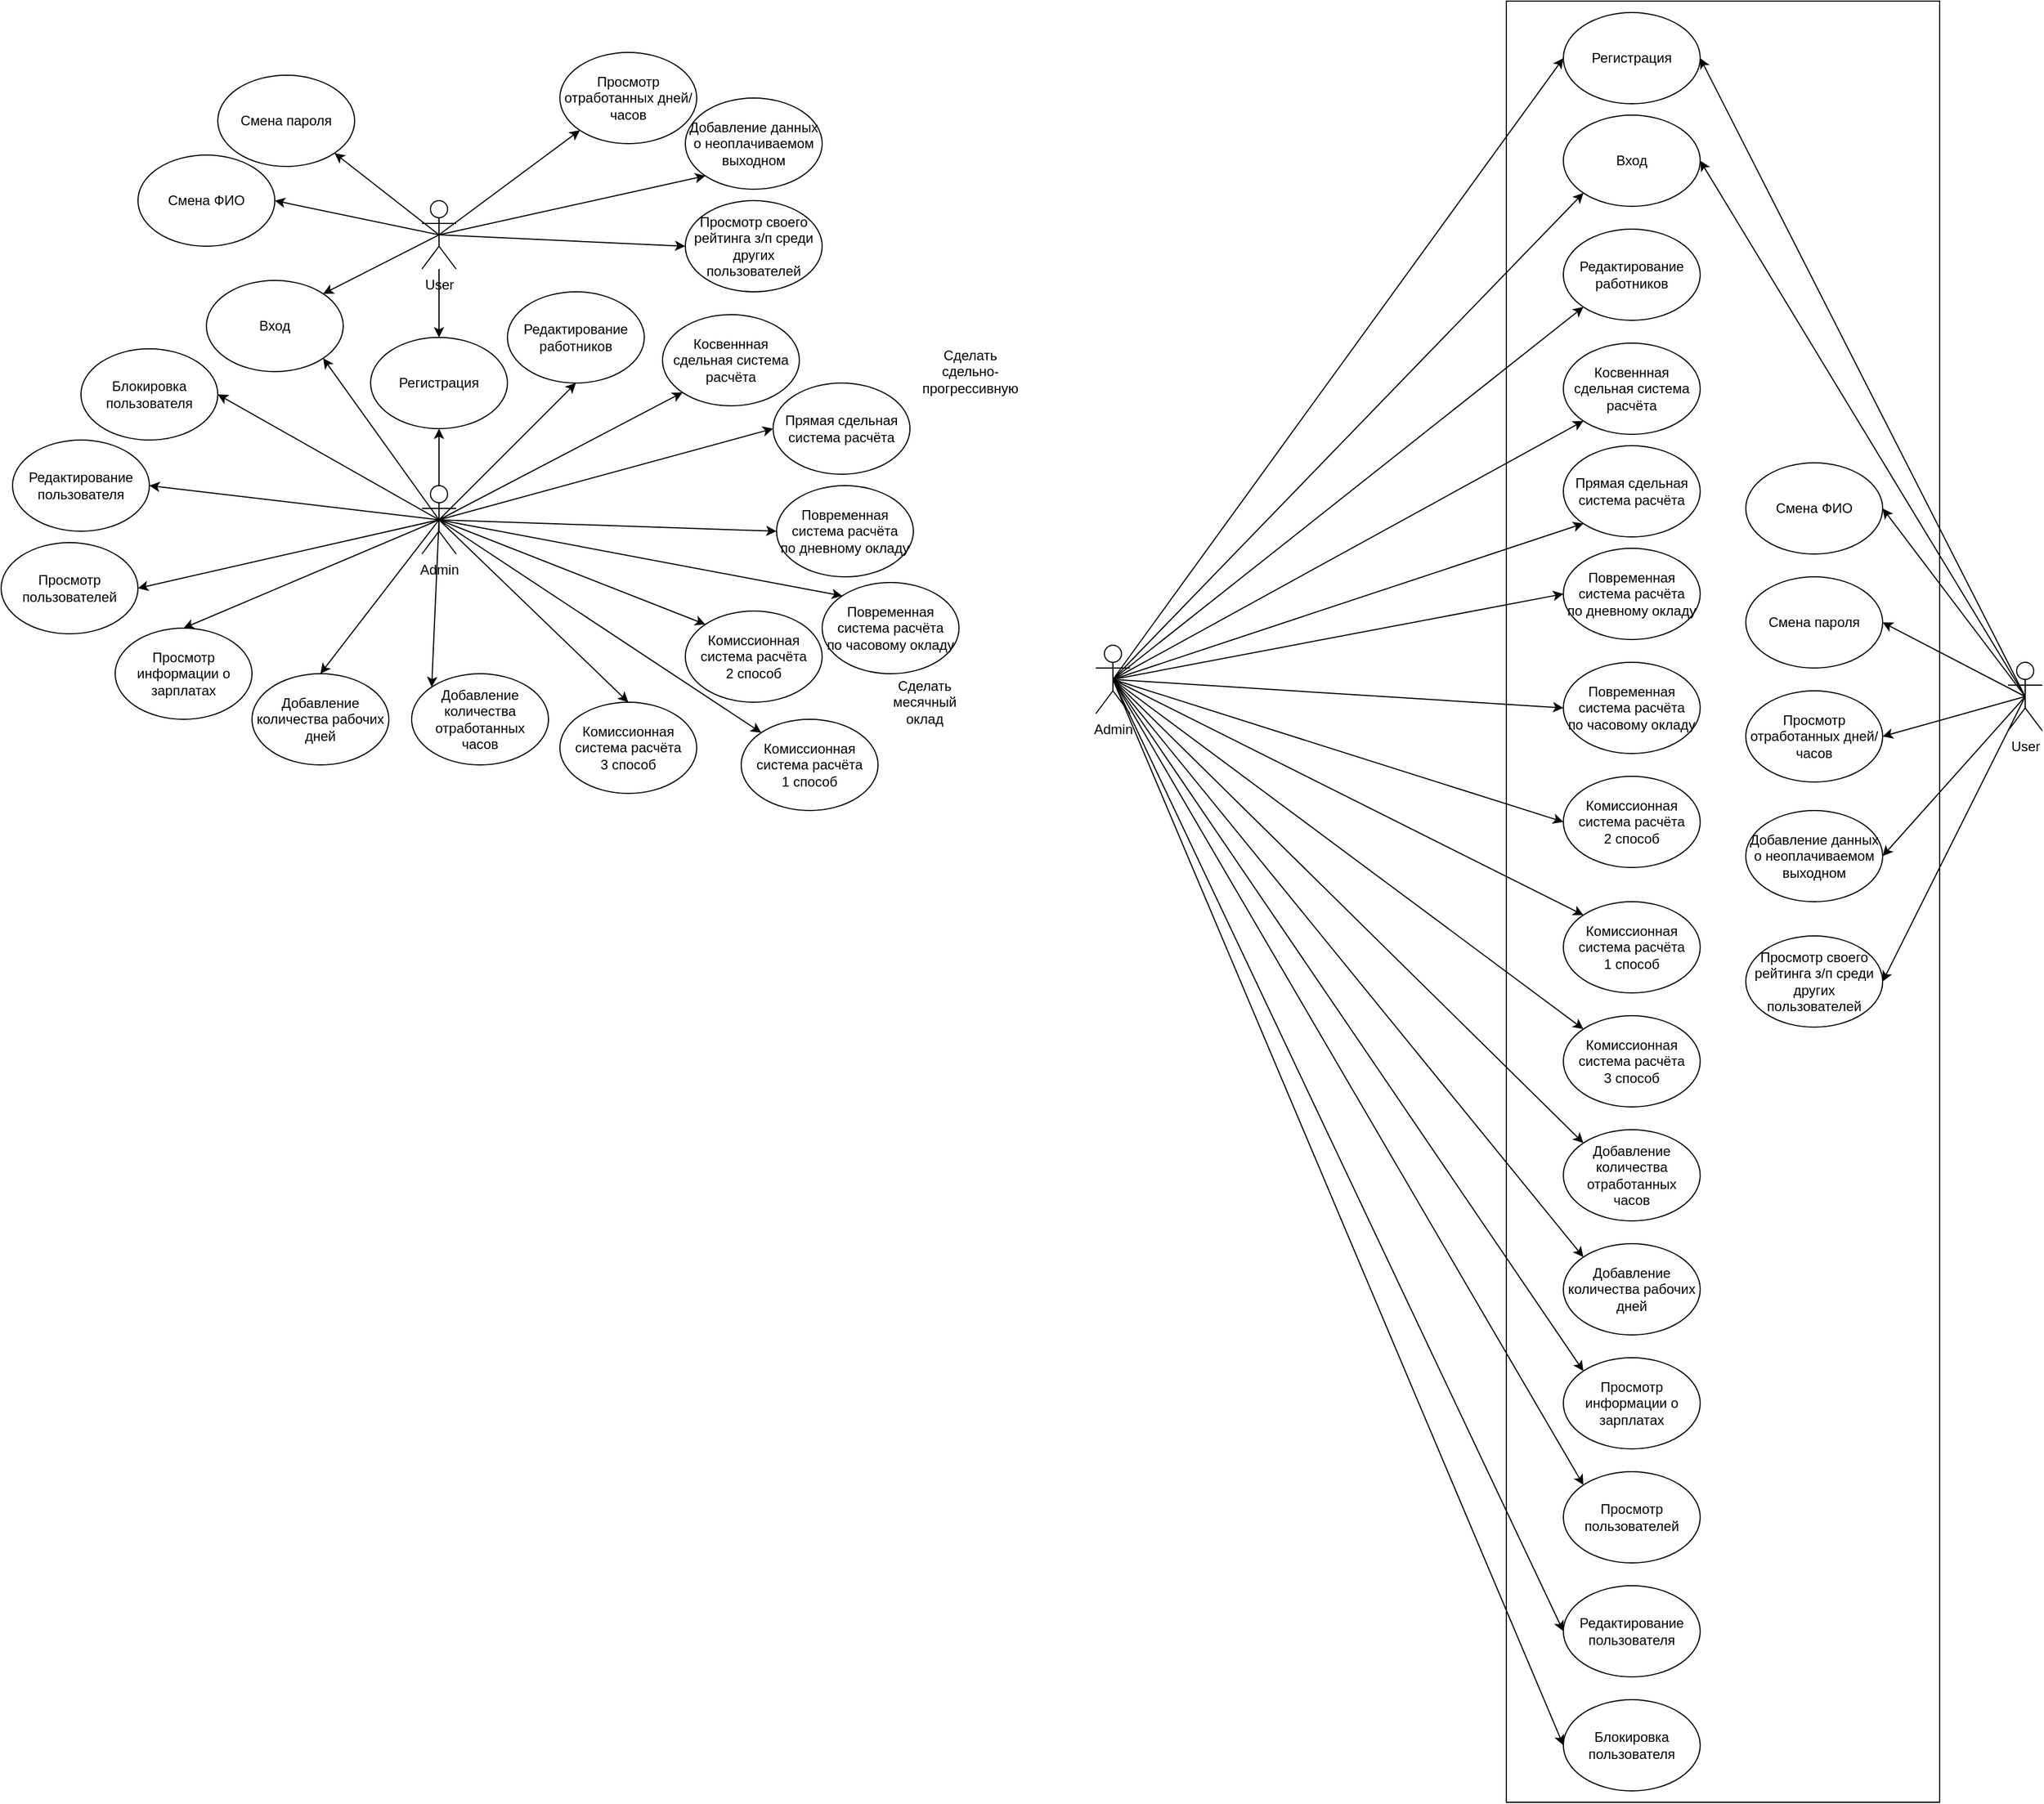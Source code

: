 <mxfile version="13.9.9" type="device"><diagram id="5WgKfqxRBfzXVwesw2fL" name="Страница 1"><mxGraphModel dx="3355" dy="2353" grid="1" gridSize="10" guides="1" tooltips="1" connect="1" arrows="1" fold="1" page="1" pageScale="1" pageWidth="827" pageHeight="1169" math="0" shadow="0"><root><mxCell id="0"/><mxCell id="1" parent="0"/><mxCell id="SXppplTP4fptLqXxS9sR-5" value="" style="edgeStyle=orthogonalEdgeStyle;rounded=0;orthogonalLoop=1;jettySize=auto;html=1;" parent="1" source="SXppplTP4fptLqXxS9sR-1" target="SXppplTP4fptLqXxS9sR-3" edge="1"><mxGeometry relative="1" as="geometry"/></mxCell><mxCell id="SXppplTP4fptLqXxS9sR-1" value="User" style="shape=umlActor;verticalLabelPosition=bottom;verticalAlign=top;html=1;outlineConnect=0;" parent="1" vertex="1"><mxGeometry x="99" y="145" width="30" height="60" as="geometry"/></mxCell><mxCell id="SXppplTP4fptLqXxS9sR-4" value="" style="edgeStyle=orthogonalEdgeStyle;rounded=0;orthogonalLoop=1;jettySize=auto;html=1;" parent="1" source="SXppplTP4fptLqXxS9sR-2" target="SXppplTP4fptLqXxS9sR-3" edge="1"><mxGeometry relative="1" as="geometry"/></mxCell><mxCell id="SXppplTP4fptLqXxS9sR-2" value="Admin" style="shape=umlActor;verticalLabelPosition=bottom;verticalAlign=top;html=1;outlineConnect=0;" parent="1" vertex="1"><mxGeometry x="99" y="395" width="30" height="60" as="geometry"/></mxCell><mxCell id="SXppplTP4fptLqXxS9sR-3" value="Регистрация" style="ellipse;whiteSpace=wrap;html=1;" parent="1" vertex="1"><mxGeometry x="54" y="265" width="120" height="80" as="geometry"/></mxCell><mxCell id="SXppplTP4fptLqXxS9sR-6" value="Вход" style="ellipse;whiteSpace=wrap;html=1;" parent="1" vertex="1"><mxGeometry x="-90" y="215" width="120" height="80" as="geometry"/></mxCell><mxCell id="SXppplTP4fptLqXxS9sR-7" value="" style="endArrow=classic;html=1;exitX=0.5;exitY=0.5;exitDx=0;exitDy=0;exitPerimeter=0;entryX=1;entryY=0;entryDx=0;entryDy=0;" parent="1" source="SXppplTP4fptLqXxS9sR-1" target="SXppplTP4fptLqXxS9sR-6" edge="1"><mxGeometry width="50" height="50" relative="1" as="geometry"><mxPoint x="90" y="305" as="sourcePoint"/><mxPoint x="140" y="255" as="targetPoint"/></mxGeometry></mxCell><mxCell id="SXppplTP4fptLqXxS9sR-8" value="" style="endArrow=classic;html=1;exitX=0.5;exitY=0.5;exitDx=0;exitDy=0;exitPerimeter=0;entryX=1;entryY=1;entryDx=0;entryDy=0;" parent="1" source="SXppplTP4fptLqXxS9sR-2" target="SXppplTP4fptLqXxS9sR-6" edge="1"><mxGeometry width="50" height="50" relative="1" as="geometry"><mxPoint x="90" y="305" as="sourcePoint"/><mxPoint x="140" y="255" as="targetPoint"/></mxGeometry></mxCell><mxCell id="SXppplTP4fptLqXxS9sR-9" value="Смена пароля" style="ellipse;whiteSpace=wrap;html=1;" parent="1" vertex="1"><mxGeometry x="-80" y="35" width="120" height="80" as="geometry"/></mxCell><mxCell id="SXppplTP4fptLqXxS9sR-10" value="" style="endArrow=classic;html=1;exitX=0.5;exitY=0.5;exitDx=0;exitDy=0;exitPerimeter=0;entryX=1;entryY=1;entryDx=0;entryDy=0;" parent="1" source="SXppplTP4fptLqXxS9sR-1" target="SXppplTP4fptLqXxS9sR-9" edge="1"><mxGeometry width="50" height="50" relative="1" as="geometry"><mxPoint x="90" y="305" as="sourcePoint"/><mxPoint x="140" y="255" as="targetPoint"/></mxGeometry></mxCell><mxCell id="SXppplTP4fptLqXxS9sR-12" value="Смена ФИО" style="ellipse;whiteSpace=wrap;html=1;" parent="1" vertex="1"><mxGeometry x="-150" y="105" width="120" height="80" as="geometry"/></mxCell><mxCell id="SXppplTP4fptLqXxS9sR-13" value="Блокировка пользователя" style="ellipse;whiteSpace=wrap;html=1;" parent="1" vertex="1"><mxGeometry x="-200" y="275" width="120" height="80" as="geometry"/></mxCell><mxCell id="SXppplTP4fptLqXxS9sR-14" value="Редактирование пользователя" style="ellipse;whiteSpace=wrap;html=1;" parent="1" vertex="1"><mxGeometry x="-260" y="355" width="120" height="80" as="geometry"/></mxCell><mxCell id="SXppplTP4fptLqXxS9sR-15" value="" style="endArrow=classic;html=1;exitX=0.5;exitY=0.5;exitDx=0;exitDy=0;exitPerimeter=0;entryX=1;entryY=0.5;entryDx=0;entryDy=0;" parent="1" source="SXppplTP4fptLqXxS9sR-2" target="SXppplTP4fptLqXxS9sR-13" edge="1"><mxGeometry width="50" height="50" relative="1" as="geometry"><mxPoint x="90" y="485" as="sourcePoint"/><mxPoint x="140" y="435" as="targetPoint"/></mxGeometry></mxCell><mxCell id="SXppplTP4fptLqXxS9sR-16" value="" style="endArrow=classic;html=1;exitX=0.5;exitY=0.5;exitDx=0;exitDy=0;exitPerimeter=0;entryX=1;entryY=0.5;entryDx=0;entryDy=0;" parent="1" source="SXppplTP4fptLqXxS9sR-2" target="SXppplTP4fptLqXxS9sR-14" edge="1"><mxGeometry width="50" height="50" relative="1" as="geometry"><mxPoint x="90" y="485" as="sourcePoint"/><mxPoint x="140" y="435" as="targetPoint"/></mxGeometry></mxCell><mxCell id="SXppplTP4fptLqXxS9sR-19" value="" style="endArrow=classic;html=1;exitX=0.5;exitY=0.5;exitDx=0;exitDy=0;exitPerimeter=0;entryX=1;entryY=0.5;entryDx=0;entryDy=0;" parent="1" source="SXppplTP4fptLqXxS9sR-1" target="SXppplTP4fptLqXxS9sR-12" edge="1"><mxGeometry width="50" height="50" relative="1" as="geometry"><mxPoint x="90" y="365" as="sourcePoint"/><mxPoint x="140" y="315" as="targetPoint"/></mxGeometry></mxCell><mxCell id="SXppplTP4fptLqXxS9sR-20" value="Просмотр своего рейтинга з/п среди других пользователей" style="ellipse;whiteSpace=wrap;html=1;" parent="1" vertex="1"><mxGeometry x="330" y="145" width="120" height="80" as="geometry"/></mxCell><mxCell id="SXppplTP4fptLqXxS9sR-21" value="" style="endArrow=classic;html=1;exitX=0.5;exitY=0.5;exitDx=0;exitDy=0;exitPerimeter=0;entryX=0;entryY=0.5;entryDx=0;entryDy=0;" parent="1" source="SXppplTP4fptLqXxS9sR-1" target="SXppplTP4fptLqXxS9sR-20" edge="1"><mxGeometry width="50" height="50" relative="1" as="geometry"><mxPoint x="370" y="185" as="sourcePoint"/><mxPoint x="420" y="135" as="targetPoint"/></mxGeometry></mxCell><mxCell id="SXppplTP4fptLqXxS9sR-22" value="Просмотр пользователей" style="ellipse;whiteSpace=wrap;html=1;" parent="1" vertex="1"><mxGeometry x="-270" y="445" width="120" height="80" as="geometry"/></mxCell><mxCell id="SXppplTP4fptLqXxS9sR-23" value="" style="endArrow=classic;html=1;exitX=0.5;exitY=0.5;exitDx=0;exitDy=0;exitPerimeter=0;entryX=1;entryY=0.5;entryDx=0;entryDy=0;" parent="1" source="SXppplTP4fptLqXxS9sR-2" target="SXppplTP4fptLqXxS9sR-22" edge="1"><mxGeometry width="50" height="50" relative="1" as="geometry"><mxPoint x="370" y="485" as="sourcePoint"/><mxPoint x="420" y="435" as="targetPoint"/></mxGeometry></mxCell><mxCell id="SXppplTP4fptLqXxS9sR-24" value="Просмотр информации о зарплатах" style="ellipse;whiteSpace=wrap;html=1;" parent="1" vertex="1"><mxGeometry x="-170" y="520" width="120" height="80" as="geometry"/></mxCell><mxCell id="SXppplTP4fptLqXxS9sR-25" value="" style="endArrow=classic;html=1;exitX=0.5;exitY=0.5;exitDx=0;exitDy=0;exitPerimeter=0;entryX=0.5;entryY=0;entryDx=0;entryDy=0;" parent="1" source="SXppplTP4fptLqXxS9sR-2" target="SXppplTP4fptLqXxS9sR-24" edge="1"><mxGeometry width="50" height="50" relative="1" as="geometry"><mxPoint x="370" y="485" as="sourcePoint"/><mxPoint x="420" y="435" as="targetPoint"/></mxGeometry></mxCell><mxCell id="SXppplTP4fptLqXxS9sR-26" value="Комиссионная система расчёта&lt;br&gt;2 способ" style="ellipse;whiteSpace=wrap;html=1;" parent="1" vertex="1"><mxGeometry x="330" y="505" width="120" height="80" as="geometry"/></mxCell><mxCell id="SXppplTP4fptLqXxS9sR-27" value="" style="endArrow=classic;html=1;exitX=0.5;exitY=0.5;exitDx=0;exitDy=0;exitPerimeter=0;entryX=0;entryY=0;entryDx=0;entryDy=0;" parent="1" source="SXppplTP4fptLqXxS9sR-2" target="SXppplTP4fptLqXxS9sR-26" edge="1"><mxGeometry width="50" height="50" relative="1" as="geometry"><mxPoint x="370" y="385" as="sourcePoint"/><mxPoint x="420" y="335" as="targetPoint"/></mxGeometry></mxCell><mxCell id="SXppplTP4fptLqXxS9sR-28" value="Повременная система расчёта&lt;br&gt;по дневному окладу" style="ellipse;whiteSpace=wrap;html=1;" parent="1" vertex="1"><mxGeometry x="410" y="395" width="120" height="80" as="geometry"/></mxCell><mxCell id="SXppplTP4fptLqXxS9sR-29" value="" style="endArrow=classic;html=1;exitX=0.5;exitY=0.5;exitDx=0;exitDy=0;exitPerimeter=0;entryX=0;entryY=0.5;entryDx=0;entryDy=0;" parent="1" source="SXppplTP4fptLqXxS9sR-2" target="SXppplTP4fptLqXxS9sR-28" edge="1"><mxGeometry width="50" height="50" relative="1" as="geometry"><mxPoint x="370" y="385" as="sourcePoint"/><mxPoint x="420" y="335" as="targetPoint"/></mxGeometry></mxCell><mxCell id="SXppplTP4fptLqXxS9sR-30" value="Косвеннная сдельная система расчёта" style="ellipse;whiteSpace=wrap;html=1;" parent="1" vertex="1"><mxGeometry x="310" y="245" width="120" height="80" as="geometry"/></mxCell><mxCell id="SXppplTP4fptLqXxS9sR-34" value="" style="endArrow=classic;html=1;exitX=0.5;exitY=0.5;exitDx=0;exitDy=0;exitPerimeter=0;entryX=0;entryY=1;entryDx=0;entryDy=0;" parent="1" source="SXppplTP4fptLqXxS9sR-2" target="SXppplTP4fptLqXxS9sR-30" edge="1"><mxGeometry width="50" height="50" relative="1" as="geometry"><mxPoint x="370" y="385" as="sourcePoint"/><mxPoint x="420" y="335" as="targetPoint"/></mxGeometry></mxCell><mxCell id="SXppplTP4fptLqXxS9sR-45" value="Добавление количества рабочих&lt;br&gt;дней" style="ellipse;whiteSpace=wrap;html=1;" parent="1" vertex="1"><mxGeometry x="-50" y="560" width="120" height="80" as="geometry"/></mxCell><mxCell id="SXppplTP4fptLqXxS9sR-46" value="Добавление количества отработанных&lt;br&gt;часов" style="ellipse;whiteSpace=wrap;html=1;" parent="1" vertex="1"><mxGeometry x="90" y="560" width="120" height="80" as="geometry"/></mxCell><mxCell id="SXppplTP4fptLqXxS9sR-47" value="" style="endArrow=classic;html=1;exitX=0.5;exitY=0.5;exitDx=0;exitDy=0;exitPerimeter=0;entryX=0.5;entryY=0;entryDx=0;entryDy=0;" parent="1" source="SXppplTP4fptLqXxS9sR-2" target="SXppplTP4fptLqXxS9sR-45" edge="1"><mxGeometry width="50" height="50" relative="1" as="geometry"><mxPoint x="230" y="495" as="sourcePoint"/><mxPoint x="280" y="445" as="targetPoint"/></mxGeometry></mxCell><mxCell id="SXppplTP4fptLqXxS9sR-48" value="" style="endArrow=classic;html=1;exitX=0.5;exitY=0.5;exitDx=0;exitDy=0;exitPerimeter=0;entryX=0;entryY=0;entryDx=0;entryDy=0;" parent="1" source="SXppplTP4fptLqXxS9sR-2" target="SXppplTP4fptLqXxS9sR-46" edge="1"><mxGeometry width="50" height="50" relative="1" as="geometry"><mxPoint x="230" y="495" as="sourcePoint"/><mxPoint x="280" y="445" as="targetPoint"/></mxGeometry></mxCell><mxCell id="SXppplTP4fptLqXxS9sR-49" value="Добавление данных о неоплачиваемом&lt;br&gt;выходном" style="ellipse;whiteSpace=wrap;html=1;" parent="1" vertex="1"><mxGeometry x="330" y="55" width="120" height="80" as="geometry"/></mxCell><mxCell id="SXppplTP4fptLqXxS9sR-50" value="" style="endArrow=classic;html=1;exitX=0.5;exitY=0.5;exitDx=0;exitDy=0;exitPerimeter=0;entryX=0;entryY=1;entryDx=0;entryDy=0;" parent="1" source="SXppplTP4fptLqXxS9sR-1" target="SXppplTP4fptLqXxS9sR-49" edge="1"><mxGeometry width="50" height="50" relative="1" as="geometry"><mxPoint x="230" y="235" as="sourcePoint"/><mxPoint x="280" y="185" as="targetPoint"/></mxGeometry></mxCell><mxCell id="SXppplTP4fptLqXxS9sR-51" value="Просмотр отработанных дней/часов" style="ellipse;whiteSpace=wrap;html=1;" parent="1" vertex="1"><mxGeometry x="220" y="15" width="120" height="80" as="geometry"/></mxCell><mxCell id="SXppplTP4fptLqXxS9sR-52" value="" style="endArrow=classic;html=1;exitX=0.5;exitY=0.5;exitDx=0;exitDy=0;exitPerimeter=0;entryX=0;entryY=1;entryDx=0;entryDy=0;" parent="1" source="SXppplTP4fptLqXxS9sR-1" target="SXppplTP4fptLqXxS9sR-51" edge="1"><mxGeometry width="50" height="50" relative="1" as="geometry"><mxPoint x="230" y="235" as="sourcePoint"/><mxPoint x="280" y="185" as="targetPoint"/></mxGeometry></mxCell><mxCell id="c3KGuNhTHqSbdeo_drHy-1" value="Сделать месячный оклад" style="text;html=1;strokeColor=none;fillColor=none;align=center;verticalAlign=middle;whiteSpace=wrap;rounded=0;" parent="1" vertex="1"><mxGeometry x="520" y="575" width="40" height="20" as="geometry"/></mxCell><mxCell id="c3KGuNhTHqSbdeo_drHy-2" value="Сделать сдельно-прогрессивную" style="text;html=1;strokeColor=none;fillColor=none;align=center;verticalAlign=middle;whiteSpace=wrap;rounded=0;" parent="1" vertex="1"><mxGeometry x="560" y="285" width="40" height="20" as="geometry"/></mxCell><mxCell id="rk_x31cChcTU-1oJmbt2-1" value="Редактирование работников" style="ellipse;whiteSpace=wrap;html=1;" parent="1" vertex="1"><mxGeometry x="174" y="225" width="120" height="80" as="geometry"/></mxCell><mxCell id="rk_x31cChcTU-1oJmbt2-2" value="" style="endArrow=classic;html=1;exitX=0.5;exitY=0.5;exitDx=0;exitDy=0;exitPerimeter=0;entryX=0.5;entryY=1;entryDx=0;entryDy=0;" parent="1" source="SXppplTP4fptLqXxS9sR-2" target="rk_x31cChcTU-1oJmbt2-1" edge="1"><mxGeometry width="50" height="50" relative="1" as="geometry"><mxPoint x="124" y="435" as="sourcePoint"/><mxPoint x="377.574" y="363.284" as="targetPoint"/></mxGeometry></mxCell><mxCell id="czMNwgeKz7QqCCqURzc0-1" value="Комиссионная система расчёта&lt;br&gt;1 способ" style="ellipse;whiteSpace=wrap;html=1;" vertex="1" parent="1"><mxGeometry x="379" y="600" width="120" height="80" as="geometry"/></mxCell><mxCell id="czMNwgeKz7QqCCqURzc0-2" value="" style="endArrow=classic;html=1;exitX=0.5;exitY=0.5;exitDx=0;exitDy=0;exitPerimeter=0;entryX=0;entryY=0;entryDx=0;entryDy=0;" edge="1" parent="1" source="SXppplTP4fptLqXxS9sR-2" target="czMNwgeKz7QqCCqURzc0-1"><mxGeometry width="50" height="50" relative="1" as="geometry"><mxPoint x="124" y="435" as="sourcePoint"/><mxPoint x="377.574" y="476.716" as="targetPoint"/></mxGeometry></mxCell><mxCell id="czMNwgeKz7QqCCqURzc0-3" value="Комиссионная система расчёта&lt;br&gt;3 способ" style="ellipse;whiteSpace=wrap;html=1;" vertex="1" parent="1"><mxGeometry x="220" y="585" width="120" height="80" as="geometry"/></mxCell><mxCell id="czMNwgeKz7QqCCqURzc0-4" value="" style="endArrow=classic;html=1;exitX=0.5;exitY=0.5;exitDx=0;exitDy=0;exitPerimeter=0;entryX=0.5;entryY=0;entryDx=0;entryDy=0;" edge="1" parent="1" source="SXppplTP4fptLqXxS9sR-2" target="czMNwgeKz7QqCCqURzc0-3"><mxGeometry width="50" height="50" relative="1" as="geometry"><mxPoint x="124" y="435" as="sourcePoint"/><mxPoint x="417.574" y="581.716" as="targetPoint"/></mxGeometry></mxCell><mxCell id="czMNwgeKz7QqCCqURzc0-5" value="Повременная система расчёта&lt;br&gt;по часовому окладу" style="ellipse;whiteSpace=wrap;html=1;" vertex="1" parent="1"><mxGeometry x="450" y="480" width="120" height="80" as="geometry"/></mxCell><mxCell id="czMNwgeKz7QqCCqURzc0-6" value="" style="endArrow=classic;html=1;entryX=0;entryY=0;entryDx=0;entryDy=0;exitX=0.5;exitY=0.5;exitDx=0;exitDy=0;exitPerimeter=0;" edge="1" parent="1" source="SXppplTP4fptLqXxS9sR-2" target="czMNwgeKz7QqCCqURzc0-5"><mxGeometry width="50" height="50" relative="1" as="geometry"><mxPoint x="110" y="425" as="sourcePoint"/><mxPoint x="420" y="425" as="targetPoint"/></mxGeometry></mxCell><mxCell id="czMNwgeKz7QqCCqURzc0-7" value="Прямая сдельная система расчёта" style="ellipse;whiteSpace=wrap;html=1;" vertex="1" parent="1"><mxGeometry x="407" y="305" width="120" height="80" as="geometry"/></mxCell><mxCell id="czMNwgeKz7QqCCqURzc0-8" value="" style="endArrow=classic;html=1;exitX=0.5;exitY=0.5;exitDx=0;exitDy=0;exitPerimeter=0;entryX=0;entryY=0.5;entryDx=0;entryDy=0;" edge="1" parent="1" source="SXppplTP4fptLqXxS9sR-2" target="czMNwgeKz7QqCCqURzc0-7"><mxGeometry width="50" height="50" relative="1" as="geometry"><mxPoint x="124" y="435" as="sourcePoint"/><mxPoint x="337.574" y="323.284" as="targetPoint"/></mxGeometry></mxCell><mxCell id="czMNwgeKz7QqCCqURzc0-10" value="" style="rounded=0;whiteSpace=wrap;html=1;" vertex="1" parent="1"><mxGeometry x="1050" y="-30" width="380" height="1580" as="geometry"/></mxCell><mxCell id="czMNwgeKz7QqCCqURzc0-11" value="Редактирование работников" style="ellipse;whiteSpace=wrap;html=1;" vertex="1" parent="1"><mxGeometry x="1100" y="170" width="120" height="80" as="geometry"/></mxCell><mxCell id="czMNwgeKz7QqCCqURzc0-12" value="Косвеннная сдельная система расчёта" style="ellipse;whiteSpace=wrap;html=1;" vertex="1" parent="1"><mxGeometry x="1100" y="270" width="120" height="80" as="geometry"/></mxCell><mxCell id="czMNwgeKz7QqCCqURzc0-13" value="Прямая сдельная система расчёта" style="ellipse;whiteSpace=wrap;html=1;" vertex="1" parent="1"><mxGeometry x="1100" y="360" width="120" height="80" as="geometry"/></mxCell><mxCell id="czMNwgeKz7QqCCqURzc0-14" value="Повременная система расчёта&lt;br&gt;по дневному окладу" style="ellipse;whiteSpace=wrap;html=1;" vertex="1" parent="1"><mxGeometry x="1100" y="450" width="120" height="80" as="geometry"/></mxCell><mxCell id="czMNwgeKz7QqCCqURzc0-15" value="Повременная система расчёта&lt;br&gt;по часовому окладу" style="ellipse;whiteSpace=wrap;html=1;" vertex="1" parent="1"><mxGeometry x="1100" y="550" width="120" height="80" as="geometry"/></mxCell><mxCell id="czMNwgeKz7QqCCqURzc0-16" value="Комиссионная система расчёта&lt;br&gt;2 способ" style="ellipse;whiteSpace=wrap;html=1;" vertex="1" parent="1"><mxGeometry x="1100" y="650" width="120" height="80" as="geometry"/></mxCell><mxCell id="czMNwgeKz7QqCCqURzc0-17" value="Комиссионная система расчёта&lt;br&gt;1 способ" style="ellipse;whiteSpace=wrap;html=1;" vertex="1" parent="1"><mxGeometry x="1100" y="760" width="120" height="80" as="geometry"/></mxCell><mxCell id="czMNwgeKz7QqCCqURzc0-18" value="Комиссионная система расчёта&lt;br&gt;3 способ" style="ellipse;whiteSpace=wrap;html=1;" vertex="1" parent="1"><mxGeometry x="1100" y="860" width="120" height="80" as="geometry"/></mxCell><mxCell id="czMNwgeKz7QqCCqURzc0-19" value="Добавление количества отработанных&lt;br&gt;часов" style="ellipse;whiteSpace=wrap;html=1;" vertex="1" parent="1"><mxGeometry x="1100" y="960" width="120" height="80" as="geometry"/></mxCell><mxCell id="czMNwgeKz7QqCCqURzc0-20" value="Добавление количества рабочих&lt;br&gt;дней" style="ellipse;whiteSpace=wrap;html=1;" vertex="1" parent="1"><mxGeometry x="1100" y="1060" width="120" height="80" as="geometry"/></mxCell><mxCell id="czMNwgeKz7QqCCqURzc0-21" value="Просмотр информации о зарплатах" style="ellipse;whiteSpace=wrap;html=1;" vertex="1" parent="1"><mxGeometry x="1100" y="1160" width="120" height="80" as="geometry"/></mxCell><mxCell id="czMNwgeKz7QqCCqURzc0-22" value="Просмотр пользователей" style="ellipse;whiteSpace=wrap;html=1;" vertex="1" parent="1"><mxGeometry x="1100" y="1260" width="120" height="80" as="geometry"/></mxCell><mxCell id="czMNwgeKz7QqCCqURzc0-23" value="Редактирование пользователя" style="ellipse;whiteSpace=wrap;html=1;" vertex="1" parent="1"><mxGeometry x="1100" y="1360" width="120" height="80" as="geometry"/></mxCell><mxCell id="czMNwgeKz7QqCCqURzc0-24" value="Блокировка пользователя" style="ellipse;whiteSpace=wrap;html=1;" vertex="1" parent="1"><mxGeometry x="1100" y="1460" width="120" height="80" as="geometry"/></mxCell><mxCell id="czMNwgeKz7QqCCqURzc0-25" value="Вход" style="ellipse;whiteSpace=wrap;html=1;" vertex="1" parent="1"><mxGeometry x="1100" y="70" width="120" height="80" as="geometry"/></mxCell><mxCell id="czMNwgeKz7QqCCqURzc0-26" value="Регистрация" style="ellipse;whiteSpace=wrap;html=1;" vertex="1" parent="1"><mxGeometry x="1100" y="-20" width="120" height="80" as="geometry"/></mxCell><mxCell id="czMNwgeKz7QqCCqURzc0-28" value="Смена ФИО" style="ellipse;whiteSpace=wrap;html=1;" vertex="1" parent="1"><mxGeometry x="1260" y="375" width="120" height="80" as="geometry"/></mxCell><mxCell id="czMNwgeKz7QqCCqURzc0-29" value="Смена пароля" style="ellipse;whiteSpace=wrap;html=1;" vertex="1" parent="1"><mxGeometry x="1260" y="475" width="120" height="80" as="geometry"/></mxCell><mxCell id="czMNwgeKz7QqCCqURzc0-30" value="Просмотр отработанных дней/часов" style="ellipse;whiteSpace=wrap;html=1;" vertex="1" parent="1"><mxGeometry x="1260" y="575" width="120" height="80" as="geometry"/></mxCell><mxCell id="czMNwgeKz7QqCCqURzc0-31" value="Добавление данных о неоплачиваемом&lt;br&gt;выходном" style="ellipse;whiteSpace=wrap;html=1;" vertex="1" parent="1"><mxGeometry x="1260" y="680" width="120" height="80" as="geometry"/></mxCell><mxCell id="czMNwgeKz7QqCCqURzc0-32" value="Просмотр своего рейтинга з/п среди других пользователей" style="ellipse;whiteSpace=wrap;html=1;" vertex="1" parent="1"><mxGeometry x="1260" y="790" width="120" height="80" as="geometry"/></mxCell><mxCell id="czMNwgeKz7QqCCqURzc0-33" value="Admin" style="shape=umlActor;verticalLabelPosition=bottom;verticalAlign=top;html=1;outlineConnect=0;" vertex="1" parent="1"><mxGeometry x="690" y="535" width="30" height="60" as="geometry"/></mxCell><mxCell id="czMNwgeKz7QqCCqURzc0-35" value="User" style="shape=umlActor;verticalLabelPosition=bottom;verticalAlign=top;html=1;outlineConnect=0;" vertex="1" parent="1"><mxGeometry x="1490" y="550" width="30" height="60" as="geometry"/></mxCell><mxCell id="czMNwgeKz7QqCCqURzc0-36" value="" style="endArrow=classic;html=1;exitX=0.5;exitY=0.5;exitDx=0;exitDy=0;exitPerimeter=0;entryX=0;entryY=1;entryDx=0;entryDy=0;" edge="1" parent="1" source="czMNwgeKz7QqCCqURzc0-33" target="czMNwgeKz7QqCCqURzc0-25"><mxGeometry width="50" height="50" relative="1" as="geometry"><mxPoint x="1020" y="680" as="sourcePoint"/><mxPoint x="1070" y="630" as="targetPoint"/></mxGeometry></mxCell><mxCell id="czMNwgeKz7QqCCqURzc0-37" value="" style="endArrow=classic;html=1;exitX=0.5;exitY=0.5;exitDx=0;exitDy=0;exitPerimeter=0;entryX=0;entryY=0.5;entryDx=0;entryDy=0;" edge="1" parent="1" source="czMNwgeKz7QqCCqURzc0-33" target="czMNwgeKz7QqCCqURzc0-26"><mxGeometry width="50" height="50" relative="1" as="geometry"><mxPoint x="1020" y="680" as="sourcePoint"/><mxPoint x="950" y="150" as="targetPoint"/></mxGeometry></mxCell><mxCell id="czMNwgeKz7QqCCqURzc0-38" value="" style="endArrow=classic;html=1;exitX=0.5;exitY=0.5;exitDx=0;exitDy=0;exitPerimeter=0;entryX=0;entryY=1;entryDx=0;entryDy=0;" edge="1" parent="1" source="czMNwgeKz7QqCCqURzc0-33" target="czMNwgeKz7QqCCqURzc0-11"><mxGeometry width="50" height="50" relative="1" as="geometry"><mxPoint x="975" y="580" as="sourcePoint"/><mxPoint x="1127.574" y="148.284" as="targetPoint"/></mxGeometry></mxCell><mxCell id="czMNwgeKz7QqCCqURzc0-39" value="" style="endArrow=classic;html=1;exitX=0.5;exitY=0.5;exitDx=0;exitDy=0;exitPerimeter=0;entryX=0;entryY=1;entryDx=0;entryDy=0;" edge="1" parent="1" source="czMNwgeKz7QqCCqURzc0-33" target="czMNwgeKz7QqCCqURzc0-12"><mxGeometry width="50" height="50" relative="1" as="geometry"><mxPoint x="975" y="580" as="sourcePoint"/><mxPoint x="1127.574" y="248.284" as="targetPoint"/></mxGeometry></mxCell><mxCell id="czMNwgeKz7QqCCqURzc0-40" value="" style="endArrow=classic;html=1;exitX=0.5;exitY=0.5;exitDx=0;exitDy=0;exitPerimeter=0;entryX=0;entryY=1;entryDx=0;entryDy=0;" edge="1" parent="1" source="czMNwgeKz7QqCCqURzc0-33" target="czMNwgeKz7QqCCqURzc0-13"><mxGeometry width="50" height="50" relative="1" as="geometry"><mxPoint x="975" y="580" as="sourcePoint"/><mxPoint x="1127.574" y="348.284" as="targetPoint"/></mxGeometry></mxCell><mxCell id="czMNwgeKz7QqCCqURzc0-41" value="" style="endArrow=classic;html=1;exitX=0.5;exitY=0.5;exitDx=0;exitDy=0;exitPerimeter=0;entryX=0;entryY=0.5;entryDx=0;entryDy=0;" edge="1" parent="1" source="czMNwgeKz7QqCCqURzc0-33" target="czMNwgeKz7QqCCqURzc0-14"><mxGeometry width="50" height="50" relative="1" as="geometry"><mxPoint x="975" y="580" as="sourcePoint"/><mxPoint x="1127.574" y="438.284" as="targetPoint"/></mxGeometry></mxCell><mxCell id="czMNwgeKz7QqCCqURzc0-42" value="" style="endArrow=classic;html=1;exitX=0.5;exitY=0.5;exitDx=0;exitDy=0;exitPerimeter=0;entryX=0;entryY=0.5;entryDx=0;entryDy=0;" edge="1" parent="1" source="czMNwgeKz7QqCCqURzc0-33" target="czMNwgeKz7QqCCqURzc0-15"><mxGeometry width="50" height="50" relative="1" as="geometry"><mxPoint x="975" y="580" as="sourcePoint"/><mxPoint x="1110" y="500" as="targetPoint"/></mxGeometry></mxCell><mxCell id="czMNwgeKz7QqCCqURzc0-43" value="" style="endArrow=classic;html=1;exitX=0.5;exitY=0.5;exitDx=0;exitDy=0;exitPerimeter=0;entryX=0;entryY=0.5;entryDx=0;entryDy=0;" edge="1" parent="1" source="czMNwgeKz7QqCCqURzc0-33" target="czMNwgeKz7QqCCqURzc0-16"><mxGeometry width="50" height="50" relative="1" as="geometry"><mxPoint x="975" y="580" as="sourcePoint"/><mxPoint x="1110" y="600" as="targetPoint"/></mxGeometry></mxCell><mxCell id="czMNwgeKz7QqCCqURzc0-44" value="" style="endArrow=classic;html=1;exitX=0.5;exitY=0.5;exitDx=0;exitDy=0;exitPerimeter=0;entryX=0;entryY=0;entryDx=0;entryDy=0;" edge="1" parent="1" source="czMNwgeKz7QqCCqURzc0-33" target="czMNwgeKz7QqCCqURzc0-17"><mxGeometry width="50" height="50" relative="1" as="geometry"><mxPoint x="975" y="580" as="sourcePoint"/><mxPoint x="1110" y="700" as="targetPoint"/></mxGeometry></mxCell><mxCell id="czMNwgeKz7QqCCqURzc0-45" value="" style="endArrow=classic;html=1;exitX=0.5;exitY=0.5;exitDx=0;exitDy=0;exitPerimeter=0;entryX=0;entryY=0;entryDx=0;entryDy=0;" edge="1" parent="1" source="czMNwgeKz7QqCCqURzc0-33" target="czMNwgeKz7QqCCqURzc0-18"><mxGeometry width="50" height="50" relative="1" as="geometry"><mxPoint x="975" y="580" as="sourcePoint"/><mxPoint x="1127.574" y="781.716" as="targetPoint"/></mxGeometry></mxCell><mxCell id="czMNwgeKz7QqCCqURzc0-46" value="" style="endArrow=classic;html=1;exitX=0.5;exitY=0.5;exitDx=0;exitDy=0;exitPerimeter=0;entryX=0;entryY=0;entryDx=0;entryDy=0;" edge="1" parent="1" source="czMNwgeKz7QqCCqURzc0-33" target="czMNwgeKz7QqCCqURzc0-19"><mxGeometry width="50" height="50" relative="1" as="geometry"><mxPoint x="975" y="580" as="sourcePoint"/><mxPoint x="1127.574" y="881.716" as="targetPoint"/></mxGeometry></mxCell><mxCell id="czMNwgeKz7QqCCqURzc0-47" value="" style="endArrow=classic;html=1;exitX=0.5;exitY=0.5;exitDx=0;exitDy=0;exitPerimeter=0;entryX=0;entryY=0;entryDx=0;entryDy=0;" edge="1" parent="1" source="czMNwgeKz7QqCCqURzc0-33" target="czMNwgeKz7QqCCqURzc0-20"><mxGeometry width="50" height="50" relative="1" as="geometry"><mxPoint x="975" y="580" as="sourcePoint"/><mxPoint x="1127.574" y="981.716" as="targetPoint"/></mxGeometry></mxCell><mxCell id="czMNwgeKz7QqCCqURzc0-48" value="" style="endArrow=classic;html=1;exitX=0.5;exitY=0.5;exitDx=0;exitDy=0;exitPerimeter=0;entryX=0;entryY=0;entryDx=0;entryDy=0;" edge="1" parent="1" source="czMNwgeKz7QqCCqURzc0-33" target="czMNwgeKz7QqCCqURzc0-21"><mxGeometry width="50" height="50" relative="1" as="geometry"><mxPoint x="915" y="580" as="sourcePoint"/><mxPoint x="1127.574" y="1081.716" as="targetPoint"/></mxGeometry></mxCell><mxCell id="czMNwgeKz7QqCCqURzc0-49" value="" style="endArrow=classic;html=1;exitX=0.5;exitY=0.5;exitDx=0;exitDy=0;exitPerimeter=0;entryX=0;entryY=0;entryDx=0;entryDy=0;" edge="1" parent="1" source="czMNwgeKz7QqCCqURzc0-33" target="czMNwgeKz7QqCCqURzc0-22"><mxGeometry width="50" height="50" relative="1" as="geometry"><mxPoint x="915" y="580" as="sourcePoint"/><mxPoint x="1127.574" y="1181.716" as="targetPoint"/></mxGeometry></mxCell><mxCell id="czMNwgeKz7QqCCqURzc0-50" value="" style="endArrow=classic;html=1;exitX=0.5;exitY=0.5;exitDx=0;exitDy=0;exitPerimeter=0;entryX=0;entryY=0.5;entryDx=0;entryDy=0;" edge="1" parent="1" source="czMNwgeKz7QqCCqURzc0-33" target="czMNwgeKz7QqCCqURzc0-23"><mxGeometry width="50" height="50" relative="1" as="geometry"><mxPoint x="915" y="580" as="sourcePoint"/><mxPoint x="1127.574" y="1281.716" as="targetPoint"/></mxGeometry></mxCell><mxCell id="czMNwgeKz7QqCCqURzc0-51" value="" style="endArrow=classic;html=1;exitX=0.5;exitY=0.5;exitDx=0;exitDy=0;exitPerimeter=0;entryX=0;entryY=0.5;entryDx=0;entryDy=0;" edge="1" parent="1" source="czMNwgeKz7QqCCqURzc0-33" target="czMNwgeKz7QqCCqURzc0-24"><mxGeometry width="50" height="50" relative="1" as="geometry"><mxPoint x="925" y="590" as="sourcePoint"/><mxPoint x="1110" y="1410" as="targetPoint"/></mxGeometry></mxCell><mxCell id="czMNwgeKz7QqCCqURzc0-52" value="" style="endArrow=classic;html=1;exitX=0.5;exitY=0.5;exitDx=0;exitDy=0;exitPerimeter=0;entryX=1;entryY=0.5;entryDx=0;entryDy=0;" edge="1" parent="1" source="czMNwgeKz7QqCCqURzc0-35" target="czMNwgeKz7QqCCqURzc0-25"><mxGeometry width="50" height="50" relative="1" as="geometry"><mxPoint x="1110" y="530" as="sourcePoint"/><mxPoint x="1160" y="480" as="targetPoint"/></mxGeometry></mxCell><mxCell id="czMNwgeKz7QqCCqURzc0-53" value="" style="endArrow=classic;html=1;exitX=0.5;exitY=0.5;exitDx=0;exitDy=0;exitPerimeter=0;entryX=1;entryY=0.5;entryDx=0;entryDy=0;" edge="1" parent="1" source="czMNwgeKz7QqCCqURzc0-35" target="czMNwgeKz7QqCCqURzc0-26"><mxGeometry width="50" height="50" relative="1" as="geometry"><mxPoint x="1110" y="530" as="sourcePoint"/><mxPoint x="1160" y="480" as="targetPoint"/></mxGeometry></mxCell><mxCell id="czMNwgeKz7QqCCqURzc0-54" value="" style="endArrow=classic;html=1;exitX=0.5;exitY=0.5;exitDx=0;exitDy=0;exitPerimeter=0;entryX=1;entryY=0.5;entryDx=0;entryDy=0;" edge="1" parent="1" source="czMNwgeKz7QqCCqURzc0-35" target="czMNwgeKz7QqCCqURzc0-28"><mxGeometry width="50" height="50" relative="1" as="geometry"><mxPoint x="1110" y="810" as="sourcePoint"/><mxPoint x="1160" y="760" as="targetPoint"/></mxGeometry></mxCell><mxCell id="czMNwgeKz7QqCCqURzc0-55" value="" style="endArrow=classic;html=1;exitX=0.5;exitY=0.5;exitDx=0;exitDy=0;exitPerimeter=0;entryX=1;entryY=0.5;entryDx=0;entryDy=0;" edge="1" parent="1" source="czMNwgeKz7QqCCqURzc0-35" target="czMNwgeKz7QqCCqURzc0-29"><mxGeometry width="50" height="50" relative="1" as="geometry"><mxPoint x="1515" y="590" as="sourcePoint"/><mxPoint x="1390" y="425" as="targetPoint"/></mxGeometry></mxCell><mxCell id="czMNwgeKz7QqCCqURzc0-56" value="" style="endArrow=classic;html=1;exitX=0.5;exitY=0.5;exitDx=0;exitDy=0;exitPerimeter=0;entryX=1;entryY=0.5;entryDx=0;entryDy=0;" edge="1" parent="1" source="czMNwgeKz7QqCCqURzc0-35" target="czMNwgeKz7QqCCqURzc0-30"><mxGeometry width="50" height="50" relative="1" as="geometry"><mxPoint x="1515" y="590" as="sourcePoint"/><mxPoint x="1390" y="525" as="targetPoint"/></mxGeometry></mxCell><mxCell id="czMNwgeKz7QqCCqURzc0-57" value="" style="endArrow=classic;html=1;exitX=0.5;exitY=0.5;exitDx=0;exitDy=0;exitPerimeter=0;entryX=1;entryY=0.5;entryDx=0;entryDy=0;" edge="1" parent="1" source="czMNwgeKz7QqCCqURzc0-35" target="czMNwgeKz7QqCCqURzc0-31"><mxGeometry width="50" height="50" relative="1" as="geometry"><mxPoint x="1515" y="590" as="sourcePoint"/><mxPoint x="1390" y="625" as="targetPoint"/></mxGeometry></mxCell><mxCell id="czMNwgeKz7QqCCqURzc0-58" value="" style="endArrow=classic;html=1;exitX=0.5;exitY=0.5;exitDx=0;exitDy=0;exitPerimeter=0;entryX=1;entryY=0.5;entryDx=0;entryDy=0;" edge="1" parent="1" source="czMNwgeKz7QqCCqURzc0-35" target="czMNwgeKz7QqCCqURzc0-32"><mxGeometry width="50" height="50" relative="1" as="geometry"><mxPoint x="1515" y="590" as="sourcePoint"/><mxPoint x="1390" y="730" as="targetPoint"/></mxGeometry></mxCell></root></mxGraphModel></diagram></mxfile>